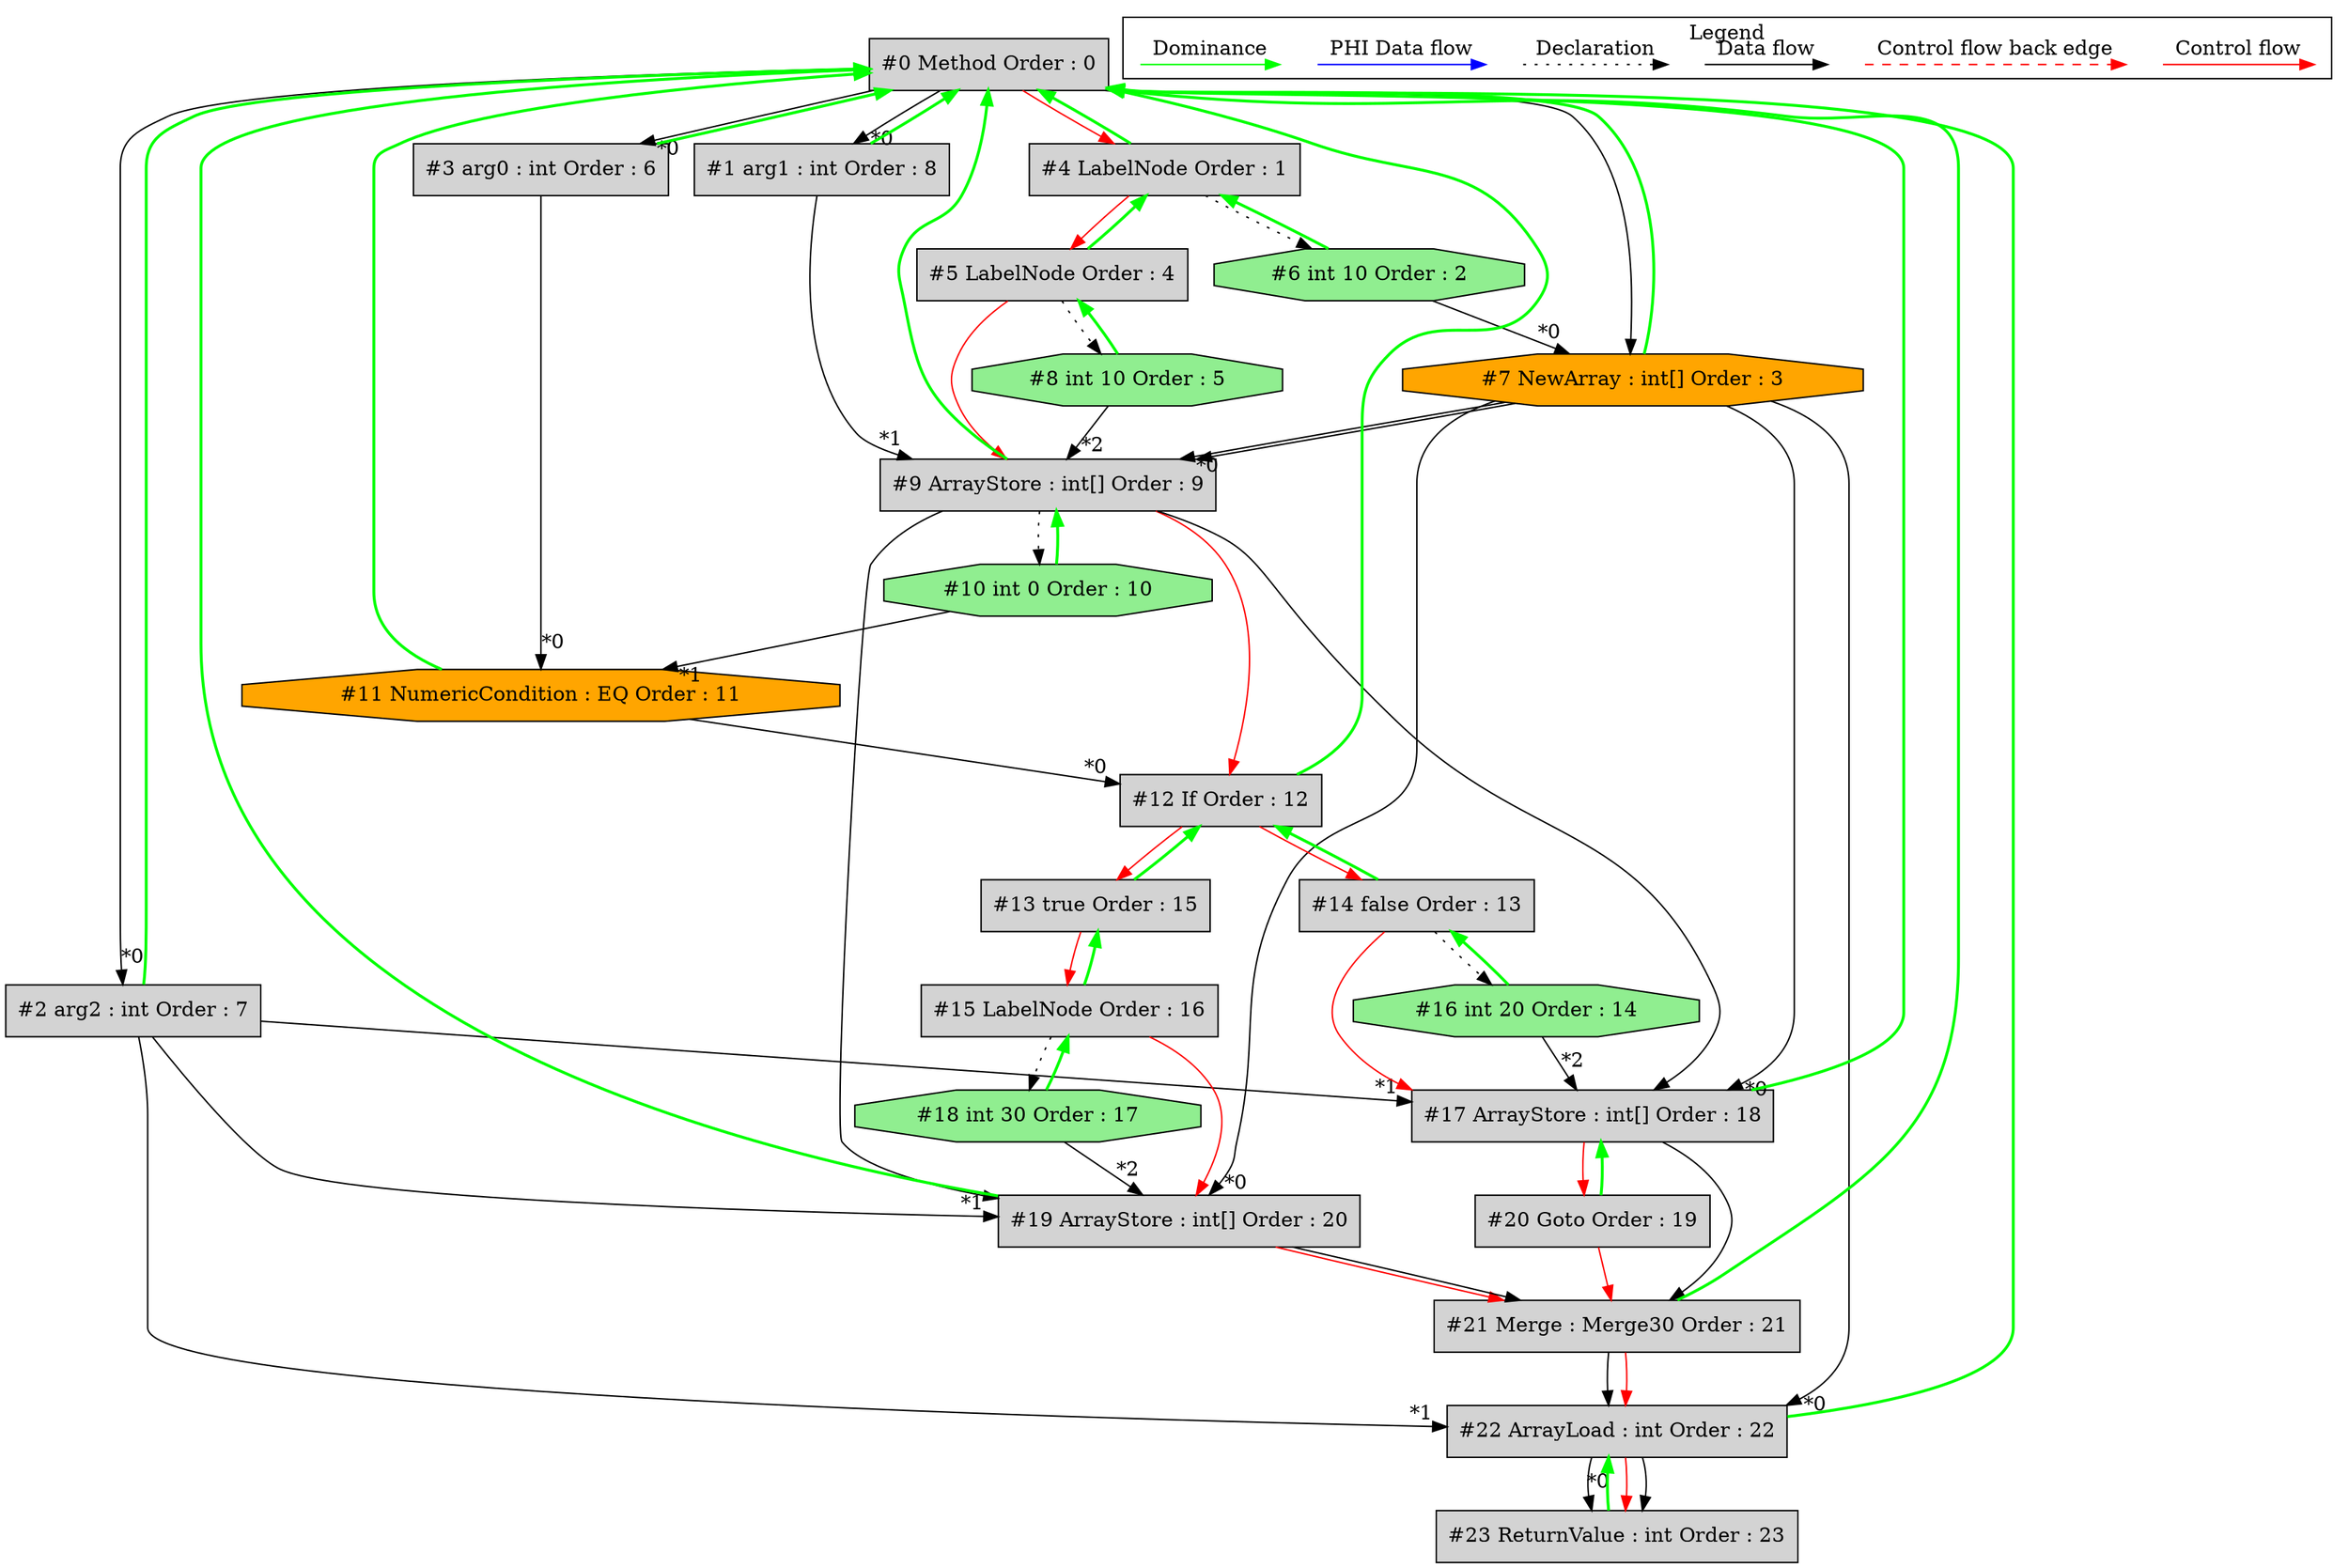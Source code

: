 digraph debugoutput {
 ordering="in";
 node0[label="#0 Method Order : 0",shape=box, fillcolor=lightgrey, style=filled];
 node1[label="#1 arg1 : int Order : 8",shape=box, fillcolor=lightgrey, style=filled];
 node1 -> node0[dir="forward" color="green" penwidth="2"];
 node0 -> node1[headlabel="*0", labeldistance=2];
 node2[label="#2 arg2 : int Order : 7",shape=box, fillcolor=lightgrey, style=filled];
 node2 -> node0[dir="forward" color="green" penwidth="2"];
 node0 -> node2[headlabel="*0", labeldistance=2];
 node3[label="#3 arg0 : int Order : 6",shape=box, fillcolor=lightgrey, style=filled];
 node3 -> node0[dir="forward" color="green" penwidth="2"];
 node0 -> node3[headlabel="*0", labeldistance=2];
 node4[label="#4 LabelNode Order : 1",shape=box, fillcolor=lightgrey, style=filled];
 node4 -> node0[dir="forward" color="green" penwidth="2"];
 node0 -> node4[labeldistance=2, color=red, fontcolor=red];
 node5[label="#5 LabelNode Order : 4",shape=box, fillcolor=lightgrey, style=filled];
 node5 -> node4[dir="forward" color="green" penwidth="2"];
 node4 -> node5[labeldistance=2, color=red, fontcolor=red];
 node6[label="#6 int 10 Order : 2",shape=octagon, fillcolor=lightgreen, style=filled];
 node6 -> node4[dir="forward" color="green" penwidth="2"];
 node4 -> node6[style=dotted];
 node7[label="#7 NewArray : int[] Order : 3",shape=octagon, fillcolor=orange, style=filled];
 node7 -> node0[dir="forward" color="green" penwidth="2"];
 node6 -> node7[headlabel="*0", labeldistance=2];
 node0 -> node7;
 node8[label="#8 int 10 Order : 5",shape=octagon, fillcolor=lightgreen, style=filled];
 node8 -> node5[dir="forward" color="green" penwidth="2"];
 node5 -> node8[style=dotted];
 node9[label="#9 ArrayStore : int[] Order : 9",shape=box, fillcolor=lightgrey, style=filled];
 node9 -> node0[dir="forward" color="green" penwidth="2"];
 node7 -> node9[headlabel="*0", labeldistance=2];
 node1 -> node9[headlabel="*1", labeldistance=2];
 node8 -> node9[headlabel="*2", labeldistance=2];
 node7 -> node9;
 node5 -> node9[labeldistance=2, color=red, fontcolor=red];
 node10[label="#10 int 0 Order : 10",shape=octagon, fillcolor=lightgreen, style=filled];
 node10 -> node9[dir="forward" color="green" penwidth="2"];
 node9 -> node10[style=dotted];
 node11[label="#11 NumericCondition : EQ Order : 11",shape=octagon, fillcolor=orange, style=filled];
 node11 -> node0[dir="forward" color="green" penwidth="2"];
 node3 -> node11[headlabel="*0", labeldistance=2];
 node10 -> node11[headlabel="*1", labeldistance=2];
 node12[label="#12 If Order : 12",shape=box, fillcolor=lightgrey, style=filled];
 node12 -> node0[dir="forward" color="green" penwidth="2"];
 node11 -> node12[headlabel="*0", labeldistance=2];
 node9 -> node12[labeldistance=2, color=red, fontcolor=red];
 node13[label="#13 true Order : 15",shape=box, fillcolor=lightgrey, style=filled];
 node13 -> node12[dir="forward" color="green" penwidth="2"];
 node12 -> node13[labeldistance=2, color=red, fontcolor=red];
 node14[label="#14 false Order : 13",shape=box, fillcolor=lightgrey, style=filled];
 node14 -> node12[dir="forward" color="green" penwidth="2"];
 node12 -> node14[labeldistance=2, color=red, fontcolor=red];
 node15[label="#15 LabelNode Order : 16",shape=box, fillcolor=lightgrey, style=filled];
 node15 -> node13[dir="forward" color="green" penwidth="2"];
 node13 -> node15[labeldistance=2, color=red, fontcolor=red];
 node16[label="#16 int 20 Order : 14",shape=octagon, fillcolor=lightgreen, style=filled];
 node16 -> node14[dir="forward" color="green" penwidth="2"];
 node14 -> node16[style=dotted];
 node17[label="#17 ArrayStore : int[] Order : 18",shape=box, fillcolor=lightgrey, style=filled];
 node17 -> node0[dir="forward" color="green" penwidth="2"];
 node7 -> node17[headlabel="*0", labeldistance=2];
 node2 -> node17[headlabel="*1", labeldistance=2];
 node16 -> node17[headlabel="*2", labeldistance=2];
 node9 -> node17;
 node14 -> node17[labeldistance=2, color=red, fontcolor=red];
 node18[label="#18 int 30 Order : 17",shape=octagon, fillcolor=lightgreen, style=filled];
 node18 -> node15[dir="forward" color="green" penwidth="2"];
 node15 -> node18[style=dotted];
 node19[label="#19 ArrayStore : int[] Order : 20",shape=box, fillcolor=lightgrey, style=filled];
 node19 -> node0[dir="forward" color="green" penwidth="2"];
 node7 -> node19[headlabel="*0", labeldistance=2];
 node2 -> node19[headlabel="*1", labeldistance=2];
 node18 -> node19[headlabel="*2", labeldistance=2];
 node9 -> node19;
 node15 -> node19[labeldistance=2, color=red, fontcolor=red];
 node20[label="#20 Goto Order : 19",shape=box, fillcolor=lightgrey, style=filled];
 node20 -> node17[dir="forward" color="green" penwidth="2"];
 node17 -> node20[labeldistance=2, color=red, fontcolor=red];
 node21[label="#21 Merge : Merge30 Order : 21",shape=box, fillcolor=lightgrey, style=filled];
 node21 -> node0[dir="forward" color="green" penwidth="2"];
 node20 -> node21[labeldistance=2, color=red, fontcolor=red];
 node19 -> node21[labeldistance=2, color=red, fontcolor=red];
 node17 -> node21;
 node19 -> node21;
 node22[label="#22 ArrayLoad : int Order : 22",shape=box, fillcolor=lightgrey, style=filled];
 node22 -> node0[dir="forward" color="green" penwidth="2"];
 node7 -> node22[headlabel="*0", labeldistance=2];
 node2 -> node22[headlabel="*1", labeldistance=2];
 node21 -> node22;
 node21 -> node22[labeldistance=2, color=red, fontcolor=red];
 node23[label="#23 ReturnValue : int Order : 23",shape=box, fillcolor=lightgrey, style=filled];
 node23 -> node22[dir="forward" color="green" penwidth="2"];
 node22 -> node23[headlabel="*0", labeldistance=2];
 node22 -> node23[labeldistance=2, color=red, fontcolor=red];
 node22 -> node23;
 subgraph cluster_000 {
  label = "Legend";
  node [shape=point]
  {
   rank=same;
   c0 [style = invis];
   c1 [style = invis];
   c2 [style = invis];
   c3 [style = invis];
   d0 [style = invis];
   d1 [style = invis];
   d2 [style = invis];
   d3 [style = invis];
   d4 [style = invis];
   d5 [style = invis];
   d6 [style = invis];
   d7 [style = invis];
  }
  c0 -> c1 [label="Control flow", style=solid, color=red]
  c2 -> c3 [label="Control flow back edge", style=dashed, color=red]
  d0 -> d1 [label="Data flow"]
  d2 -> d3 [label="Declaration", style=dotted]
  d4 -> d5 [label="PHI Data flow", color=blue]
  d6 -> d7 [label="Dominance", color=green]
 }

}
